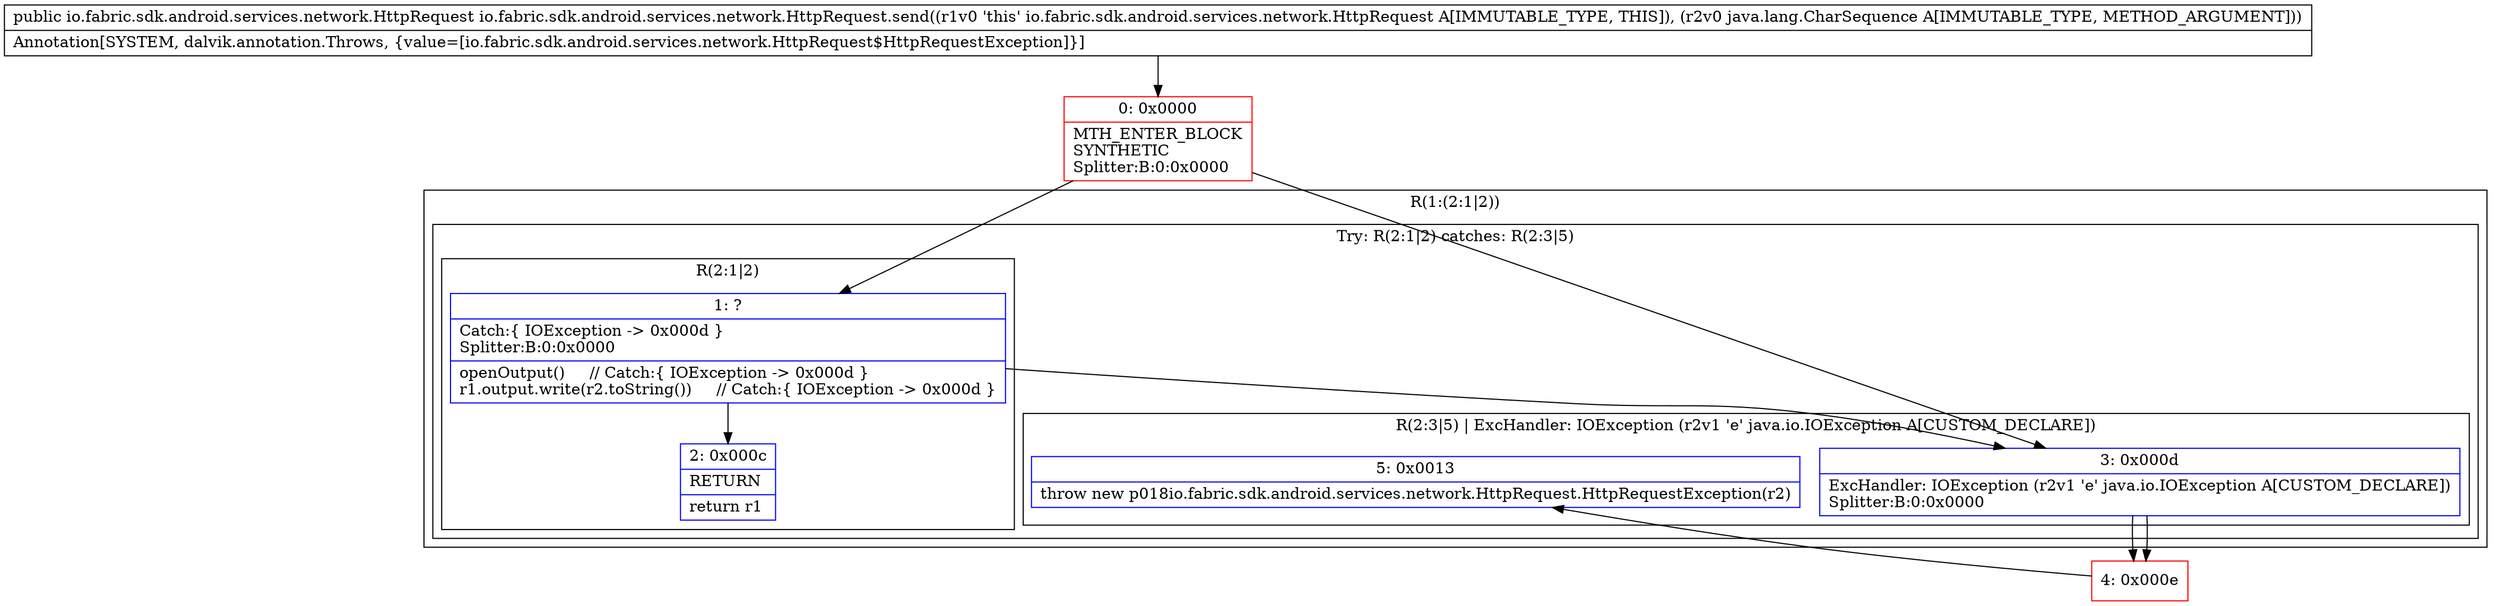 digraph "CFG forio.fabric.sdk.android.services.network.HttpRequest.send(Ljava\/lang\/CharSequence;)Lio\/fabric\/sdk\/android\/services\/network\/HttpRequest;" {
subgraph cluster_Region_695490070 {
label = "R(1:(2:1|2))";
node [shape=record,color=blue];
subgraph cluster_TryCatchRegion_1309414211 {
label = "Try: R(2:1|2) catches: R(2:3|5)";
node [shape=record,color=blue];
subgraph cluster_Region_759755152 {
label = "R(2:1|2)";
node [shape=record,color=blue];
Node_1 [shape=record,label="{1\:\ ?|Catch:\{ IOException \-\> 0x000d \}\lSplitter:B:0:0x0000\l|openOutput()     \/\/ Catch:\{ IOException \-\> 0x000d \}\lr1.output.write(r2.toString())     \/\/ Catch:\{ IOException \-\> 0x000d \}\l}"];
Node_2 [shape=record,label="{2\:\ 0x000c|RETURN\l|return r1\l}"];
}
subgraph cluster_Region_926339686 {
label = "R(2:3|5) | ExcHandler: IOException (r2v1 'e' java.io.IOException A[CUSTOM_DECLARE])\l";
node [shape=record,color=blue];
Node_3 [shape=record,label="{3\:\ 0x000d|ExcHandler: IOException (r2v1 'e' java.io.IOException A[CUSTOM_DECLARE])\lSplitter:B:0:0x0000\l}"];
Node_5 [shape=record,label="{5\:\ 0x0013|throw new p018io.fabric.sdk.android.services.network.HttpRequest.HttpRequestException(r2)\l}"];
}
}
}
subgraph cluster_Region_926339686 {
label = "R(2:3|5) | ExcHandler: IOException (r2v1 'e' java.io.IOException A[CUSTOM_DECLARE])\l";
node [shape=record,color=blue];
Node_3 [shape=record,label="{3\:\ 0x000d|ExcHandler: IOException (r2v1 'e' java.io.IOException A[CUSTOM_DECLARE])\lSplitter:B:0:0x0000\l}"];
Node_5 [shape=record,label="{5\:\ 0x0013|throw new p018io.fabric.sdk.android.services.network.HttpRequest.HttpRequestException(r2)\l}"];
}
Node_0 [shape=record,color=red,label="{0\:\ 0x0000|MTH_ENTER_BLOCK\lSYNTHETIC\lSplitter:B:0:0x0000\l}"];
Node_4 [shape=record,color=red,label="{4\:\ 0x000e}"];
MethodNode[shape=record,label="{public io.fabric.sdk.android.services.network.HttpRequest io.fabric.sdk.android.services.network.HttpRequest.send((r1v0 'this' io.fabric.sdk.android.services.network.HttpRequest A[IMMUTABLE_TYPE, THIS]), (r2v0 java.lang.CharSequence A[IMMUTABLE_TYPE, METHOD_ARGUMENT]))  | Annotation[SYSTEM, dalvik.annotation.Throws, \{value=[io.fabric.sdk.android.services.network.HttpRequest$HttpRequestException]\}]\l}"];
MethodNode -> Node_0;
Node_1 -> Node_2;
Node_1 -> Node_3;
Node_3 -> Node_4;
Node_3 -> Node_4;
Node_0 -> Node_1;
Node_0 -> Node_3;
Node_4 -> Node_5;
}

